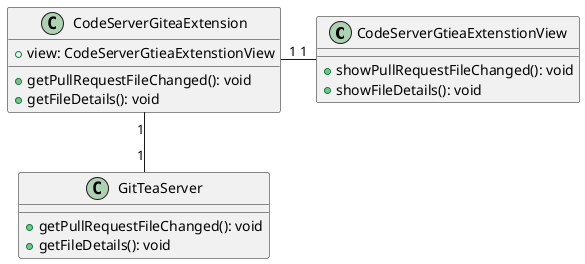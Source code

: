 @startuml


class CodeServerGtieaExtenstionView {
  +showPullRequestFileChanged(): void
  +showFileDetails(): void
}

class CodeServerGiteaExtension {
  +view: CodeServerGtieaExtenstionView
  +getPullRequestFileChanged(): void
  +getFileDetails(): void
}

class GitTeaServer {
  +getPullRequestFileChanged(): void
  +getFileDetails(): void
}

CodeServerGtieaExtenstionView  "1" -left- "1" CodeServerGiteaExtension
CodeServerGiteaExtension   "1" -- "1" GitTeaServer

@enduml
